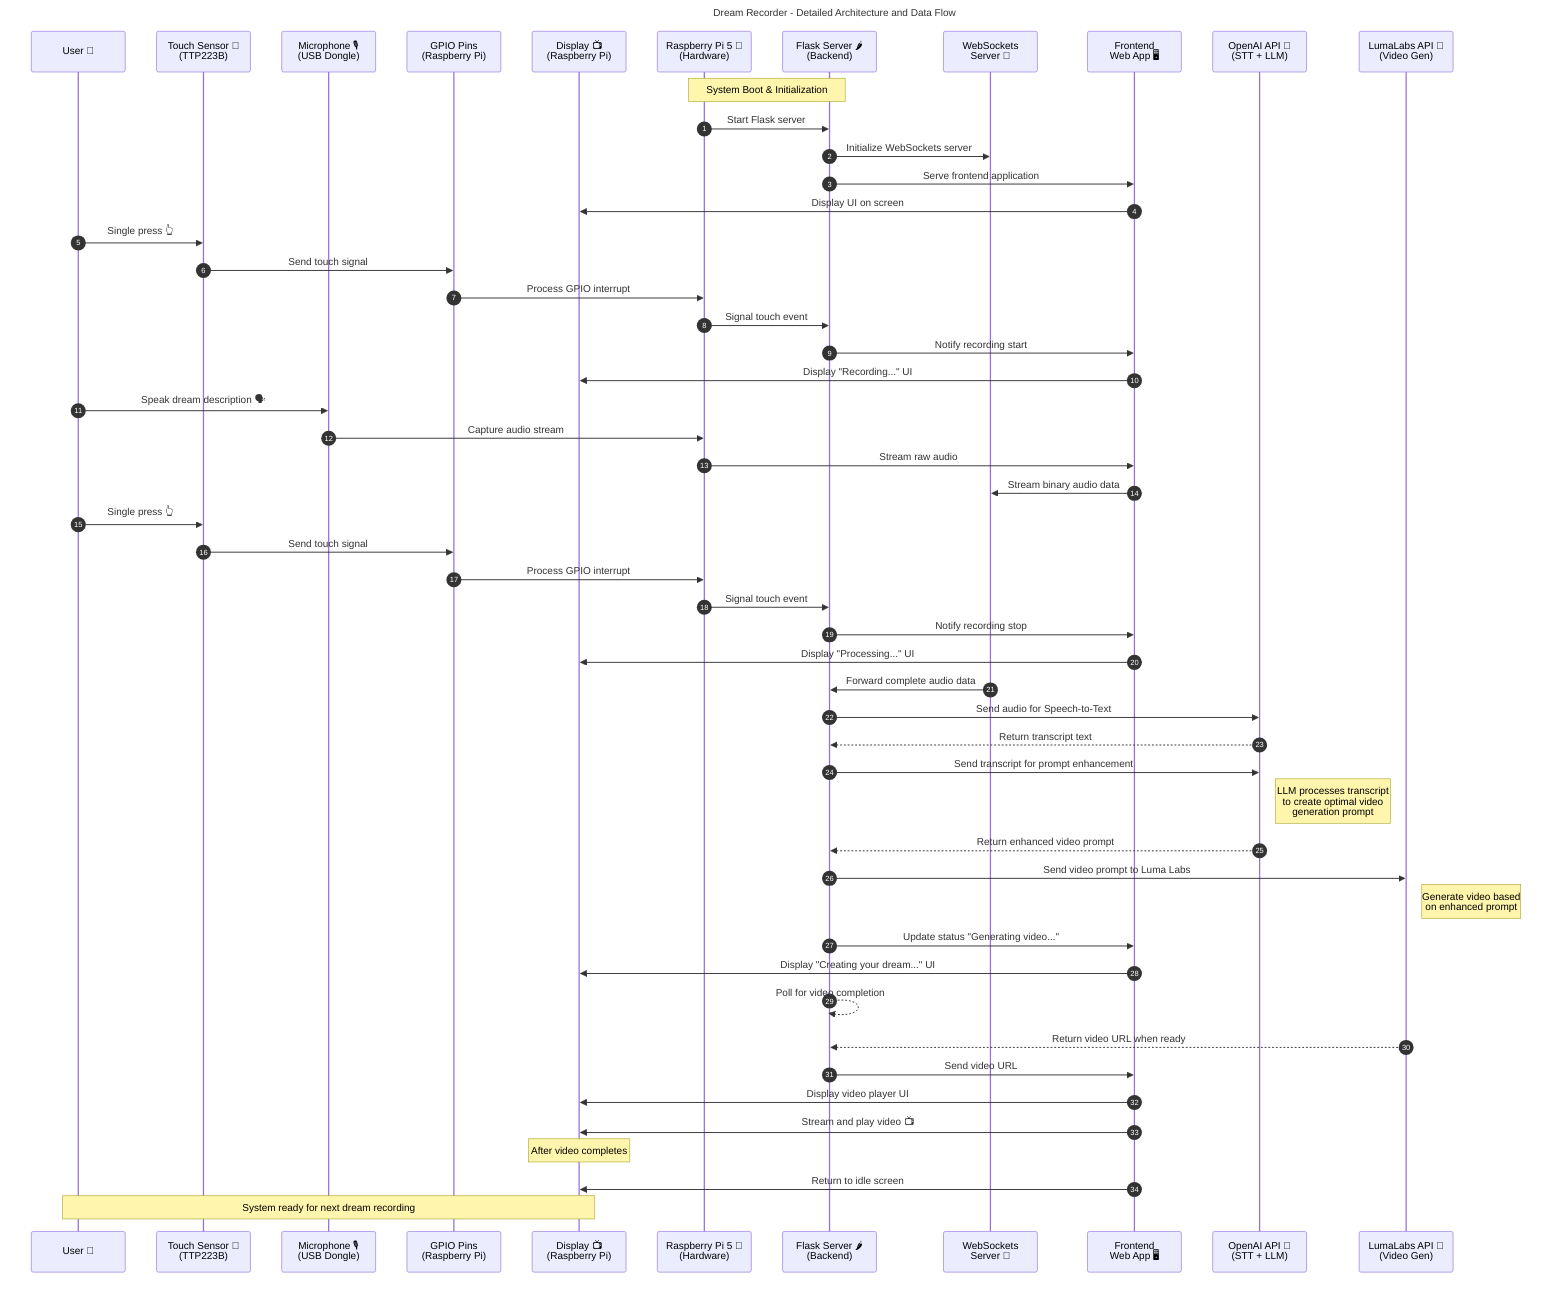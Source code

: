 sequenceDiagram
    autonumber
    title Dream Recorder - Detailed Architecture and Data Flow

    %% Participants
    participant U as User 🧔
    participant TS as Touch Sensor 🔘<br>(TTP223B)
    participant MIC as Microphone 🎙️<br>(USB Dongle)
    participant GPIO as GPIO Pins<br>(Raspberry Pi)
    participant DISP as Display 📺<br>(Raspberry Pi)
    participant RPI as Raspberry Pi 5 🥧<br>(Hardware)
    participant FLASK as Flask Server 🌶️<br>(Backend)
    participant WS as WebSockets<br>Server 🔌
    participant FE as Frontend<br>Web App 🖥️
    participant OpenAI as OpenAI API 🤖<br>(STT + LLM)
    participant LL as LumaLabs API 🤖<br>(Video Gen)
    
    %% Setup and Initialization
    Note over RPI,FLASK: System Boot & Initialization
    RPI ->> FLASK: Start Flask server
    FLASK ->> WS: Initialize WebSockets server
    FLASK ->> FE: Serve frontend application
    FE ->> DISP: Display UI on screen
    
    %% Touch Interaction 1 - Start Recording
    U ->> TS: Single press 👆
    TS ->> GPIO: Send touch signal
    GPIO ->> RPI: Process GPIO interrupt
    RPI ->> FLASK: Signal touch event
    FLASK ->> FE: Notify recording start
    FE ->> DISP: Display "Recording..." UI
    
    %% Voice Recording
    U ->> MIC: Speak dream description 🗣️
    MIC ->> RPI: Capture audio stream
    RPI ->> FE: Stream raw audio
    FE ->> WS: Stream binary audio data
    
    %% Touch Interaction 2 - Stop Recording
    U ->> TS: Single press 👆
    TS ->> GPIO: Send touch signal
    GPIO ->> RPI: Process GPIO interrupt
    RPI ->> FLASK: Signal touch event
    FLASK ->> FE: Notify recording stop
    FE ->> DISP: Display "Processing..." UI
    
    %% Audio Processing
    WS ->> FLASK: Forward complete audio data
    FLASK ->> OpenAI: Send audio for Speech-to-Text
    OpenAI -->> FLASK: Return transcript text
    
    %% Prompt Creation
    FLASK ->> OpenAI: Send transcript for prompt enhancement
    Note right of OpenAI: LLM processes transcript<br>to create optimal video<br>generation prompt
    OpenAI -->> FLASK: Return enhanced video prompt
    
    %% Video Generation
    FLASK ->> LL: Send video prompt to Luma Labs
    Note right of LL: Generate video based<br>on enhanced prompt
    FLASK ->> FE: Update status "Generating video..."
    FE ->> DISP: Display "Creating your dream..." UI
    
    %% Waiting for video
    FLASK -->> FLASK: Poll for video completion
    LL -->> FLASK: Return video URL when ready
    
    %% Video Playback
    FLASK ->> FE: Send video URL
    FE ->> DISP: Display video player UI
    FE ->> DISP: Stream and play video 📺️
    
    %% Reset for next interaction
    Note over DISP: After video completes
    FE ->> DISP: Return to idle screen
    Note over U,DISP: System ready for next dream recording